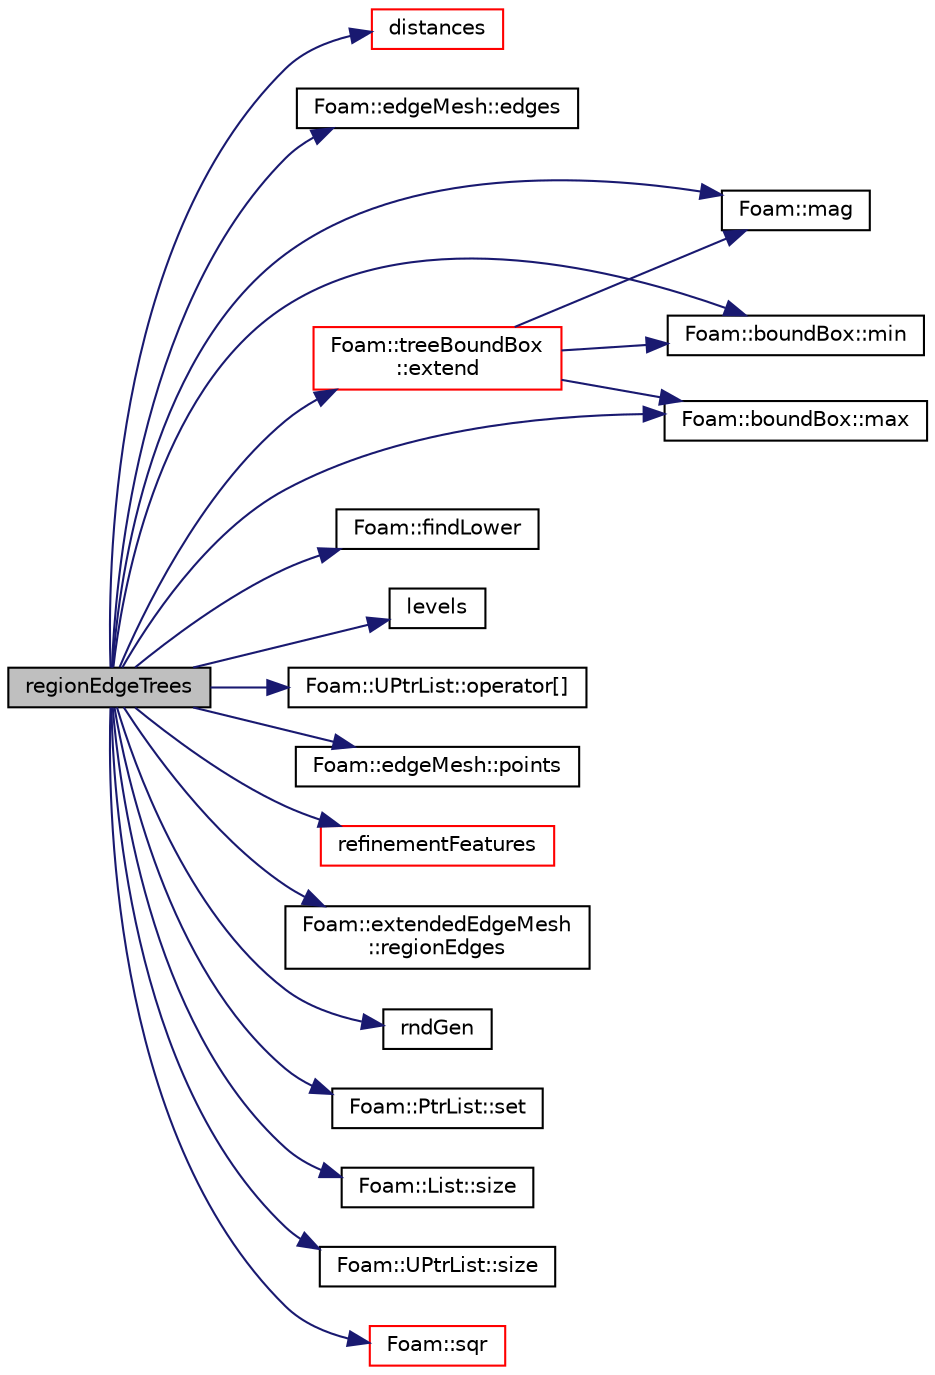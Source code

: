 digraph "regionEdgeTrees"
{
  bgcolor="transparent";
  edge [fontname="Helvetica",fontsize="10",labelfontname="Helvetica",labelfontsize="10"];
  node [fontname="Helvetica",fontsize="10",shape=record];
  rankdir="LR";
  Node185 [label="regionEdgeTrees",height=0.2,width=0.4,color="black", fillcolor="grey75", style="filled", fontcolor="black"];
  Node185 -> Node186 [color="midnightblue",fontsize="10",style="solid",fontname="Helvetica"];
  Node186 [label="distances",height=0.2,width=0.4,color="red",URL="$a25877.html#ad9e448e363738d036a21f98300a272e3",tooltip="Per featureEdgeMesh the list of ranges. "];
  Node185 -> Node252 [color="midnightblue",fontsize="10",style="solid",fontname="Helvetica"];
  Node252 [label="Foam::edgeMesh::edges",height=0.2,width=0.4,color="black",URL="$a22517.html#a21d764179912ddda5c6f95193c289846",tooltip="Return edges. "];
  Node185 -> Node253 [color="midnightblue",fontsize="10",style="solid",fontname="Helvetica"];
  Node253 [label="Foam::treeBoundBox\l::extend",height=0.2,width=0.4,color="red",URL="$a28773.html#aa587a09f8f1ac8b806f9f1314f0e0733",tooltip="Return slightly wider bounding box. "];
  Node253 -> Node246 [color="midnightblue",fontsize="10",style="solid",fontname="Helvetica"];
  Node246 [label="Foam::mag",height=0.2,width=0.4,color="black",URL="$a21851.html#a929da2a3fdcf3dacbbe0487d3a330dae"];
  Node253 -> Node255 [color="midnightblue",fontsize="10",style="solid",fontname="Helvetica"];
  Node255 [label="Foam::boundBox::min",height=0.2,width=0.4,color="black",URL="$a28253.html#a41bea928bbb72b904d07db28570b07bd",tooltip="Minimum describing the bounding box. "];
  Node253 -> Node261 [color="midnightblue",fontsize="10",style="solid",fontname="Helvetica"];
  Node261 [label="Foam::boundBox::max",height=0.2,width=0.4,color="black",URL="$a28253.html#a43279cd20862e64a21c8c82ee6c2441b",tooltip="Maximum describing the bounding box. "];
  Node185 -> Node262 [color="midnightblue",fontsize="10",style="solid",fontname="Helvetica"];
  Node262 [label="Foam::findLower",height=0.2,width=0.4,color="black",URL="$a21851.html#a3e7bb0d50f5b31a0dbbf2a6db45a23d9",tooltip="Find last element < given value in sorted list and return index,. "];
  Node185 -> Node263 [color="midnightblue",fontsize="10",style="solid",fontname="Helvetica"];
  Node263 [label="levels",height=0.2,width=0.4,color="black",URL="$a25877.html#aac457423058f86b643f8cbe4e63ed068",tooltip="Per featureEdgeMesh the list of level. "];
  Node185 -> Node246 [color="midnightblue",fontsize="10",style="solid",fontname="Helvetica"];
  Node185 -> Node261 [color="midnightblue",fontsize="10",style="solid",fontname="Helvetica"];
  Node185 -> Node255 [color="midnightblue",fontsize="10",style="solid",fontname="Helvetica"];
  Node185 -> Node264 [color="midnightblue",fontsize="10",style="solid",fontname="Helvetica"];
  Node264 [label="Foam::UPtrList::operator[]",height=0.2,width=0.4,color="black",URL="$a27101.html#a92eab3a97cd59afdf63a26b0a90642a9",tooltip="Return element const reference. "];
  Node185 -> Node265 [color="midnightblue",fontsize="10",style="solid",fontname="Helvetica"];
  Node265 [label="Foam::edgeMesh::points",height=0.2,width=0.4,color="black",URL="$a22517.html#ac44123fc1265297c41a43c3b62fdb4c2",tooltip="Return points. "];
  Node185 -> Node266 [color="midnightblue",fontsize="10",style="solid",fontname="Helvetica"];
  Node266 [label="refinementFeatures",height=0.2,width=0.4,color="red",URL="$a25877.html#afbef9e22dba61f34b2df7c7ca7caceb0",tooltip="Construct from description. "];
  Node185 -> Node267 [color="midnightblue",fontsize="10",style="solid",fontname="Helvetica"];
  Node267 [label="Foam::extendedEdgeMesh\l::regionEdges",height=0.2,width=0.4,color="black",URL="$a22549.html#a6a5b65f988e1e8e6717c2dd9fd636225",tooltip="Return the feature edges which are on the boundary between. "];
  Node185 -> Node268 [color="midnightblue",fontsize="10",style="solid",fontname="Helvetica"];
  Node268 [label="rndGen",height=0.2,width=0.4,color="black",URL="$a41252.html#ab8597af4c8d0209c2e0c9b1982782bfb"];
  Node185 -> Node269 [color="midnightblue",fontsize="10",style="solid",fontname="Helvetica"];
  Node269 [label="Foam::PtrList::set",height=0.2,width=0.4,color="black",URL="$a27029.html#a2d4fe99e7a41d6359b3c1946995622a0",tooltip="Is element set. "];
  Node185 -> Node191 [color="midnightblue",fontsize="10",style="solid",fontname="Helvetica"];
  Node191 [label="Foam::List::size",height=0.2,width=0.4,color="black",URL="$a26833.html#a8a5f6fa29bd4b500caf186f60245b384",tooltip="Override size to be inconsistent with allocated storage. "];
  Node185 -> Node270 [color="midnightblue",fontsize="10",style="solid",fontname="Helvetica"];
  Node270 [label="Foam::UPtrList::size",height=0.2,width=0.4,color="black",URL="$a27101.html#a47b3bf30da1eb3ab8076b5fbe00e0494",tooltip="Return the number of elements in the UPtrList. "];
  Node185 -> Node271 [color="midnightblue",fontsize="10",style="solid",fontname="Helvetica"];
  Node271 [label="Foam::sqr",height=0.2,width=0.4,color="red",URL="$a21851.html#a277dc11c581d53826ab5090b08f3b17b"];
}
